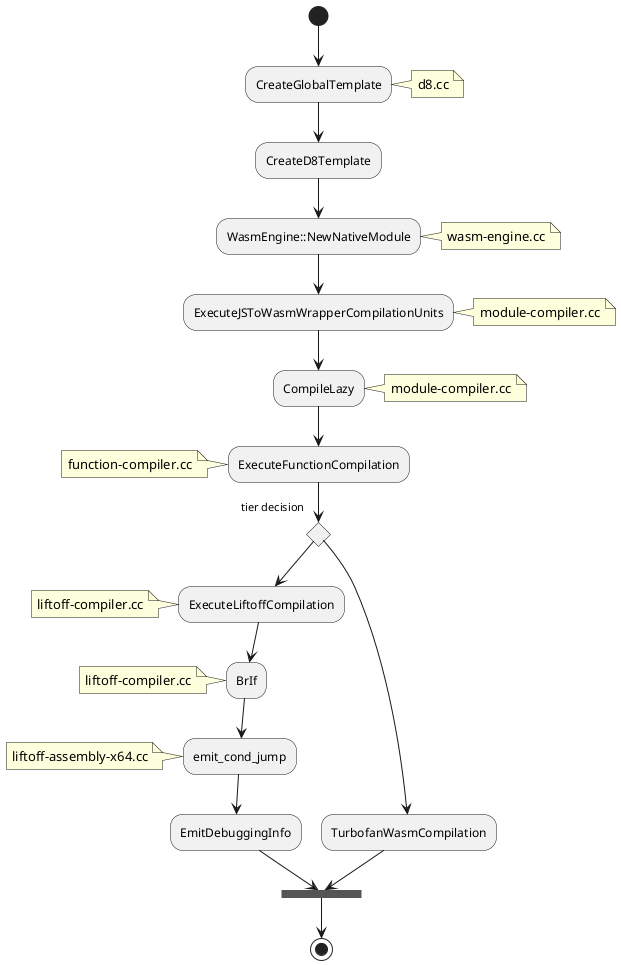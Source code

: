 @startuml
(*) --> "CreateGlobalTemplate"
note right: d8.cc
--> "CreateD8Template"
--> "WasmEngine::NewNativeModule"
note right: wasm-engine.cc
--> "ExecuteJSToWasmWrapperCompilationUnits"
note right: module-compiler.cc
--> "CompileLazy"
note right: module-compiler.cc
--> "ExecuteFunctionCompilation"
note left: function-compiler.cc
if "tier decision" then 
-->"ExecuteLiftoffCompilation"
note left: liftoff-compiler.cc
-->"BrIf"
note left: liftoff-compiler.cc
-->"emit_cond_jump"
note left: liftoff-assembly-x64.cc
--> "EmitDebuggingInfo"
-->===B1===
else
-->"TurbofanWasmCompilation"
-->===B1===
endif
-->(*)
@enduml